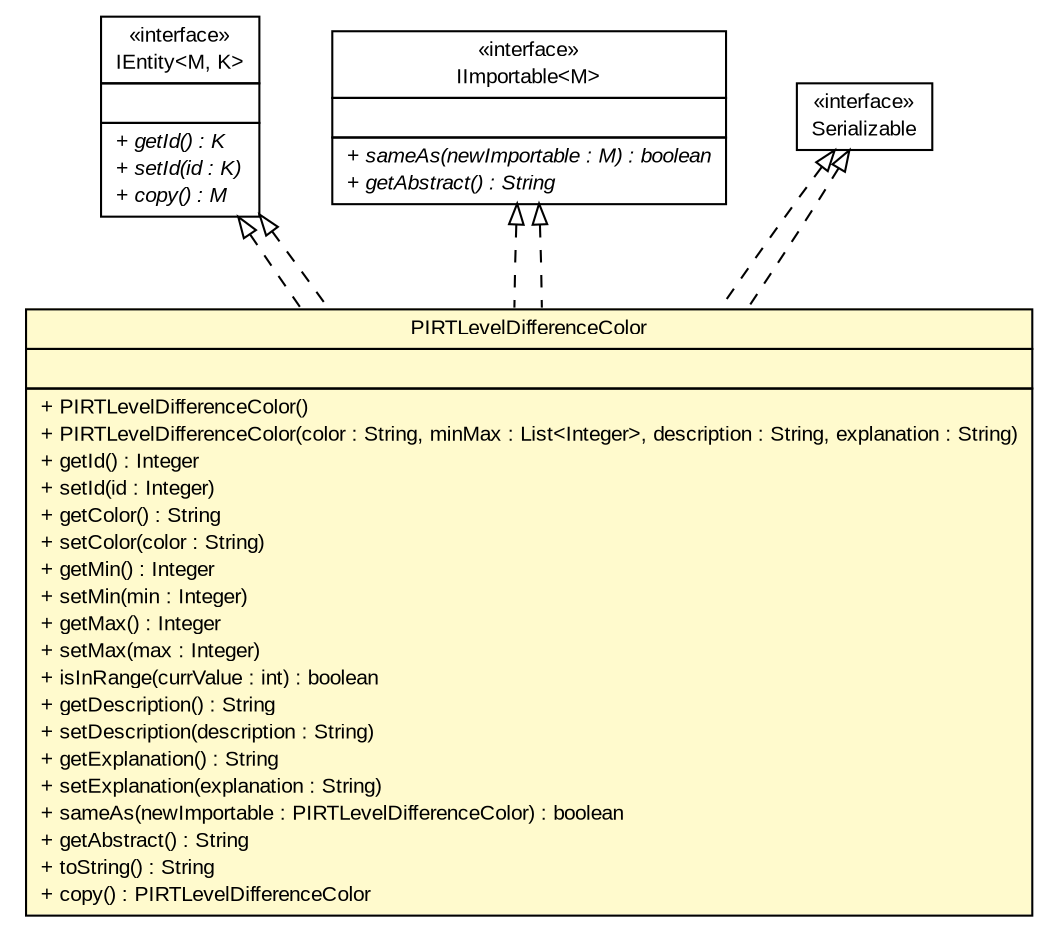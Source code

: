 #!/usr/local/bin/dot
#
# Class diagram 
# Generated by UMLGraph version R5_6-24-gf6e263 (http://www.umlgraph.org/)
#

digraph G {
	edge [fontname="arial",fontsize=10,labelfontname="arial",labelfontsize=10];
	node [fontname="arial",fontsize=10,shape=plaintext];
	nodesep=0.25;
	ranksep=0.5;
	// gov.sandia.cf.model.IEntity<M, K>
	c325254 [label=<<table title="gov.sandia.cf.model.IEntity" border="0" cellborder="1" cellspacing="0" cellpadding="2" port="p" href="./IEntity.html">
		<tr><td><table border="0" cellspacing="0" cellpadding="1">
<tr><td align="center" balign="center"> &#171;interface&#187; </td></tr>
<tr><td align="center" balign="center"> IEntity&lt;M, K&gt; </td></tr>
		</table></td></tr>
		<tr><td><table border="0" cellspacing="0" cellpadding="1">
<tr><td align="left" balign="left">  </td></tr>
		</table></td></tr>
		<tr><td><table border="0" cellspacing="0" cellpadding="1">
<tr><td align="left" balign="left"><font face="arial italic" point-size="10.0"> + getId() : K </font></td></tr>
<tr><td align="left" balign="left"><font face="arial italic" point-size="10.0"> + setId(id : K) </font></td></tr>
<tr><td align="left" balign="left"><font face="arial italic" point-size="10.0"> + copy() : M </font></td></tr>
		</table></td></tr>
		</table>>, URL="./IEntity.html", fontname="arial", fontcolor="black", fontsize=10.0];
	// gov.sandia.cf.model.IImportable<M>
	c325258 [label=<<table title="gov.sandia.cf.model.IImportable" border="0" cellborder="1" cellspacing="0" cellpadding="2" port="p" href="./IImportable.html">
		<tr><td><table border="0" cellspacing="0" cellpadding="1">
<tr><td align="center" balign="center"> &#171;interface&#187; </td></tr>
<tr><td align="center" balign="center"> IImportable&lt;M&gt; </td></tr>
		</table></td></tr>
		<tr><td><table border="0" cellspacing="0" cellpadding="1">
<tr><td align="left" balign="left">  </td></tr>
		</table></td></tr>
		<tr><td><table border="0" cellspacing="0" cellpadding="1">
<tr><td align="left" balign="left"><font face="arial italic" point-size="10.0"> + sameAs(newImportable : M) : boolean </font></td></tr>
<tr><td align="left" balign="left"><font face="arial italic" point-size="10.0"> + getAbstract() : String </font></td></tr>
		</table></td></tr>
		</table>>, URL="./IImportable.html", fontname="arial", fontcolor="black", fontsize=10.0];
	// gov.sandia.cf.model.PIRTLevelDifferenceColor
	c325317 [label=<<table title="gov.sandia.cf.model.PIRTLevelDifferenceColor" border="0" cellborder="1" cellspacing="0" cellpadding="2" port="p" bgcolor="lemonChiffon" href="./PIRTLevelDifferenceColor.html">
		<tr><td><table border="0" cellspacing="0" cellpadding="1">
<tr><td align="center" balign="center"> PIRTLevelDifferenceColor </td></tr>
		</table></td></tr>
		<tr><td><table border="0" cellspacing="0" cellpadding="1">
<tr><td align="left" balign="left">  </td></tr>
		</table></td></tr>
		<tr><td><table border="0" cellspacing="0" cellpadding="1">
<tr><td align="left" balign="left"> + PIRTLevelDifferenceColor() </td></tr>
<tr><td align="left" balign="left"> + PIRTLevelDifferenceColor(color : String, minMax : List&lt;Integer&gt;, description : String, explanation : String) </td></tr>
<tr><td align="left" balign="left"> + getId() : Integer </td></tr>
<tr><td align="left" balign="left"> + setId(id : Integer) </td></tr>
<tr><td align="left" balign="left"> + getColor() : String </td></tr>
<tr><td align="left" balign="left"> + setColor(color : String) </td></tr>
<tr><td align="left" balign="left"> + getMin() : Integer </td></tr>
<tr><td align="left" balign="left"> + setMin(min : Integer) </td></tr>
<tr><td align="left" balign="left"> + getMax() : Integer </td></tr>
<tr><td align="left" balign="left"> + setMax(max : Integer) </td></tr>
<tr><td align="left" balign="left"> + isInRange(currValue : int) : boolean </td></tr>
<tr><td align="left" balign="left"> + getDescription() : String </td></tr>
<tr><td align="left" balign="left"> + setDescription(description : String) </td></tr>
<tr><td align="left" balign="left"> + getExplanation() : String </td></tr>
<tr><td align="left" balign="left"> + setExplanation(explanation : String) </td></tr>
<tr><td align="left" balign="left"> + sameAs(newImportable : PIRTLevelDifferenceColor) : boolean </td></tr>
<tr><td align="left" balign="left"> + getAbstract() : String </td></tr>
<tr><td align="left" balign="left"> + toString() : String </td></tr>
<tr><td align="left" balign="left"> + copy() : PIRTLevelDifferenceColor </td></tr>
		</table></td></tr>
		</table>>, URL="./PIRTLevelDifferenceColor.html", fontname="arial", fontcolor="black", fontsize=10.0];
	//gov.sandia.cf.model.PIRTLevelDifferenceColor implements java.io.Serializable
	c325607:p -> c325317:p [dir=back,arrowtail=empty,style=dashed];
	//gov.sandia.cf.model.PIRTLevelDifferenceColor implements gov.sandia.cf.model.IEntity<M, K>
	c325254:p -> c325317:p [dir=back,arrowtail=empty,style=dashed];
	//gov.sandia.cf.model.PIRTLevelDifferenceColor implements gov.sandia.cf.model.IImportable<M>
	c325258:p -> c325317:p [dir=back,arrowtail=empty,style=dashed];
	//gov.sandia.cf.model.PIRTLevelDifferenceColor implements java.io.Serializable
	c325607:p -> c325317:p [dir=back,arrowtail=empty,style=dashed];
	//gov.sandia.cf.model.PIRTLevelDifferenceColor implements gov.sandia.cf.model.IEntity<M, K>
	c325254:p -> c325317:p [dir=back,arrowtail=empty,style=dashed];
	//gov.sandia.cf.model.PIRTLevelDifferenceColor implements gov.sandia.cf.model.IImportable<M>
	c325258:p -> c325317:p [dir=back,arrowtail=empty,style=dashed];
	// java.io.Serializable
	c325607 [label=<<table title="java.io.Serializable" border="0" cellborder="1" cellspacing="0" cellpadding="2" port="p" href="http://java.sun.com/j2se/1.4.2/docs/api/java/io/Serializable.html">
		<tr><td><table border="0" cellspacing="0" cellpadding="1">
<tr><td align="center" balign="center"> &#171;interface&#187; </td></tr>
<tr><td align="center" balign="center"> Serializable </td></tr>
		</table></td></tr>
		</table>>, URL="http://java.sun.com/j2se/1.4.2/docs/api/java/io/Serializable.html", fontname="arial", fontcolor="black", fontsize=10.0];
}

